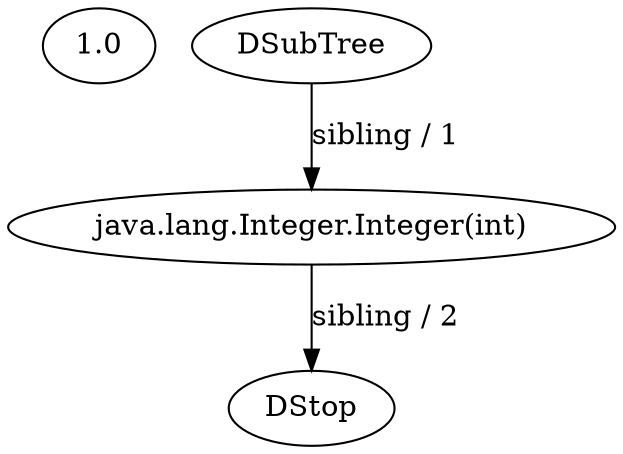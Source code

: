 // Program AST
digraph {
	1.0 [label=1.0]
	0 [label=DSubTree]
	1 [label="java.lang.Integer.Integer(int)"]
	0 -> 1 [label="sibling / 1" constraint=true direction=LR]
	2 [label=DStop]
	1 -> 2 [label="sibling / 2" constraint=true direction=LR]
}
